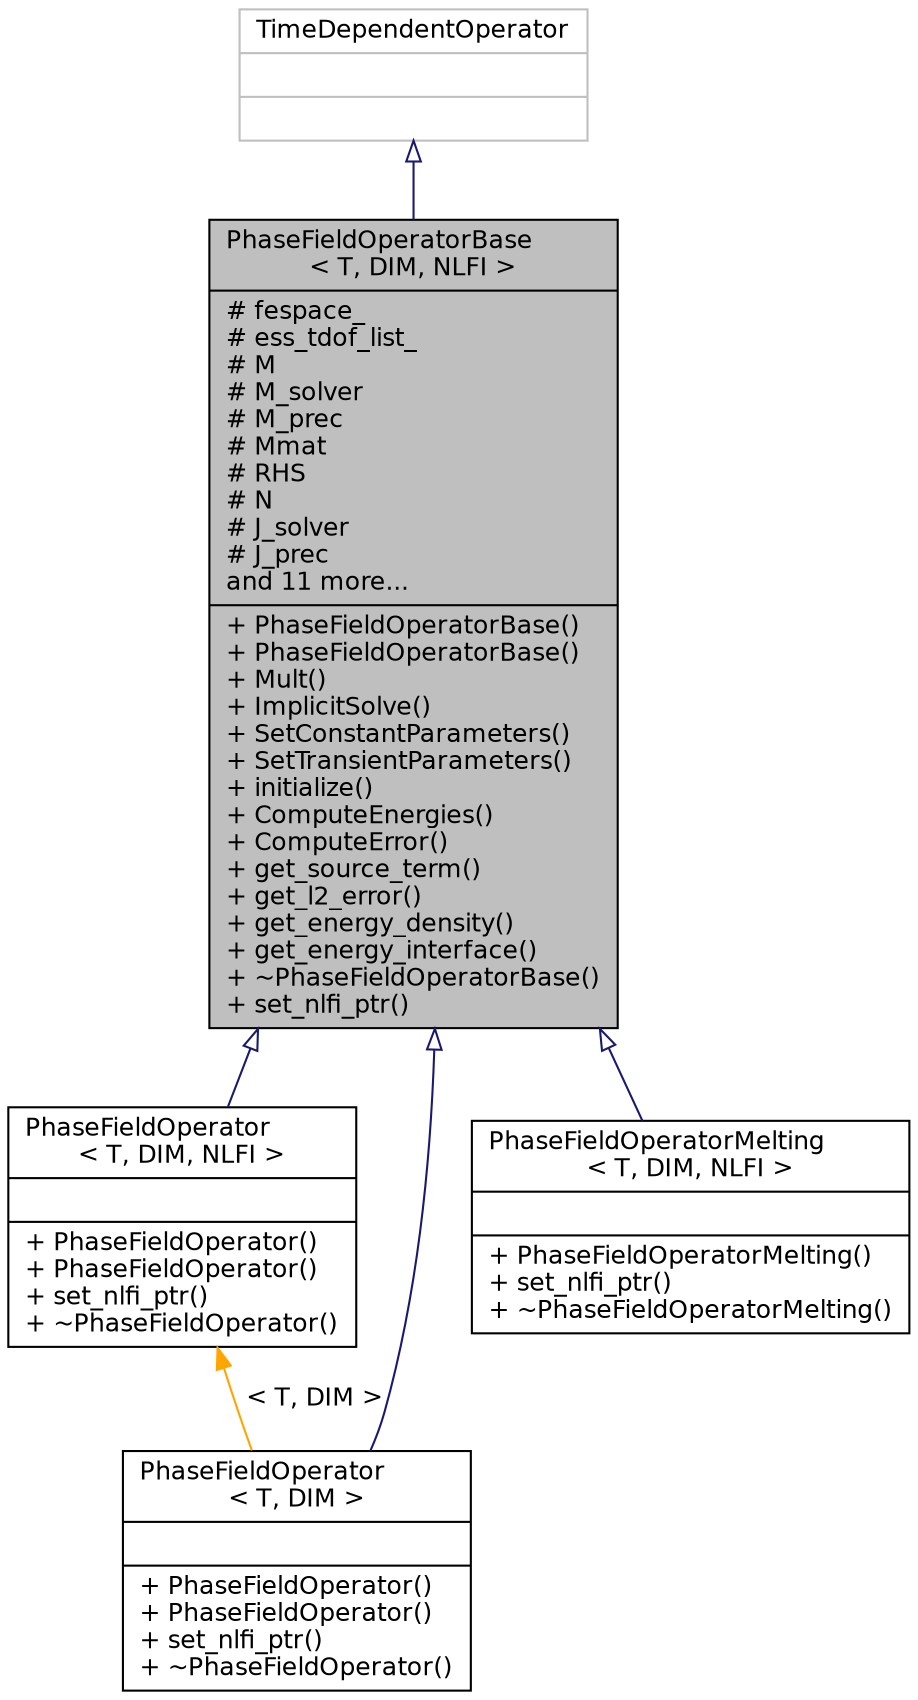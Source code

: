 digraph "PhaseFieldOperatorBase&lt; T, DIM, NLFI &gt;"
{
  bgcolor="transparent";
  edge [fontname="Helvetica",fontsize="12",labelfontname="Helvetica",labelfontsize="12"];
  node [fontname="Helvetica",fontsize="12",shape=record];
  Node0 [label="{PhaseFieldOperatorBase\l\< T, DIM, NLFI \>\n|# fespace_\l# ess_tdof_list_\l# M\l# M_solver\l# M_prec\l# Mmat\l# RHS\l# N\l# J_solver\l# J_prec\land 11 more...\l|+ PhaseFieldOperatorBase()\l+ PhaseFieldOperatorBase()\l+ Mult()\l+ ImplicitSolve()\l+ SetConstantParameters()\l+ SetTransientParameters()\l+ initialize()\l+ ComputeEnergies()\l+ ComputeError()\l+ get_source_term()\l+ get_l2_error()\l+ get_energy_density()\l+ get_energy_interface()\l+ ~PhaseFieldOperatorBase()\l+ set_nlfi_ptr()\l}",height=0.2,width=0.4,color="black", fillcolor="grey75", style="filled", fontcolor="black"];
  Node1 -> Node0 [dir="back",color="midnightblue",fontsize="12",style="solid",arrowtail="onormal",fontname="Helvetica"];
  Node1 [label="{TimeDependentOperator\n||}",height=0.2,width=0.4,color="grey75"];
  Node0 -> Node2 [dir="back",color="midnightblue",fontsize="12",style="solid",arrowtail="onormal",fontname="Helvetica"];
  Node2 [label="{PhaseFieldOperator\l\< T, DIM, NLFI \>\n||+ PhaseFieldOperator()\l+ PhaseFieldOperator()\l+ set_nlfi_ptr()\l+ ~PhaseFieldOperator()\l}",height=0.2,width=0.4,color="black",URL="$classPhaseFieldOperator.html",tooltip="PhaseFieldOperator class. "];
  Node2 -> Node3 [dir="back",color="orange",fontsize="12",style="solid",label=" \< T, DIM \>" ,fontname="Helvetica"];
  Node3 [label="{PhaseFieldOperator\l\< T, DIM \>\n||+ PhaseFieldOperator()\l+ PhaseFieldOperator()\l+ set_nlfi_ptr()\l+ ~PhaseFieldOperator()\l}",height=0.2,width=0.4,color="black",URL="$classPhaseFieldOperator.html"];
  Node0 -> Node3 [dir="back",color="midnightblue",fontsize="12",style="solid",arrowtail="onormal",fontname="Helvetica"];
  Node0 -> Node4 [dir="back",color="midnightblue",fontsize="12",style="solid",arrowtail="onormal",fontname="Helvetica"];
  Node4 [label="{PhaseFieldOperatorMelting\l\< T, DIM, NLFI \>\n||+ PhaseFieldOperatorMelting()\l+ set_nlfi_ptr()\l+ ~PhaseFieldOperatorMelting()\l}",height=0.2,width=0.4,color="black",URL="$classPhaseFieldOperatorMelting.html",tooltip="PhaseFieldOperatorMelting class. "];
}
